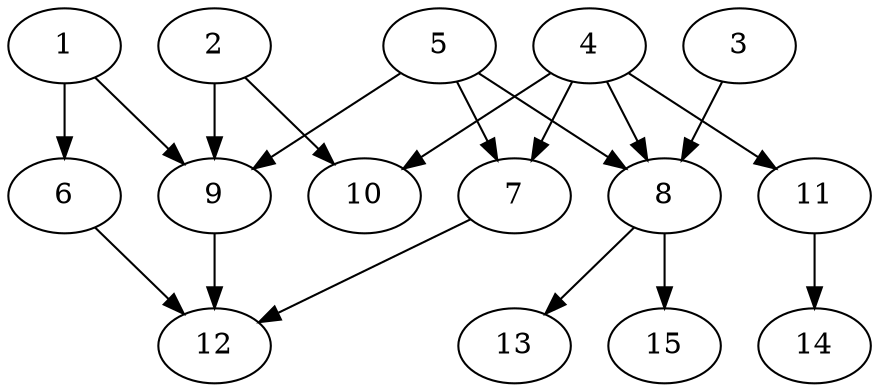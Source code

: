 // DAG automatically generated by daggen at Thu Oct  3 13:59:26 2019
// ./daggen --dot -n 15 --ccr 0.3 --fat 0.7 --regular 0.9 --density 0.6 --mindata 5242880 --maxdata 52428800 
digraph G {
  1 [size="160109227", alpha="0.01", expect_size="48032768"] 
  1 -> 6 [size ="48032768"]
  1 -> 9 [size ="48032768"]
  2 [size="164928853", alpha="0.17", expect_size="49478656"] 
  2 -> 9 [size ="49478656"]
  2 -> 10 [size ="49478656"]
  3 [size="68099413", alpha="0.03", expect_size="20429824"] 
  3 -> 8 [size ="20429824"]
  4 [size="44898987", alpha="0.15", expect_size="13469696"] 
  4 -> 7 [size ="13469696"]
  4 -> 8 [size ="13469696"]
  4 -> 10 [size ="13469696"]
  4 -> 11 [size ="13469696"]
  5 [size="126030507", alpha="0.03", expect_size="37809152"] 
  5 -> 7 [size ="37809152"]
  5 -> 8 [size ="37809152"]
  5 -> 9 [size ="37809152"]
  6 [size="105523200", alpha="0.02", expect_size="31656960"] 
  6 -> 12 [size ="31656960"]
  7 [size="38174720", alpha="0.02", expect_size="11452416"] 
  7 -> 12 [size ="11452416"]
  8 [size="96358400", alpha="0.16", expect_size="28907520"] 
  8 -> 13 [size ="28907520"]
  8 -> 15 [size ="28907520"]
  9 [size="54999040", alpha="0.09", expect_size="16499712"] 
  9 -> 12 [size ="16499712"]
  10 [size="161286827", alpha="0.04", expect_size="48386048"] 
  11 [size="173776213", alpha="0.02", expect_size="52132864"] 
  11 -> 14 [size ="52132864"]
  12 [size="23719253", alpha="0.14", expect_size="7115776"] 
  13 [size="157631147", alpha="0.09", expect_size="47289344"] 
  14 [size="22865920", alpha="0.17", expect_size="6859776"] 
  15 [size="141168640", alpha="0.14", expect_size="42350592"] 
}
